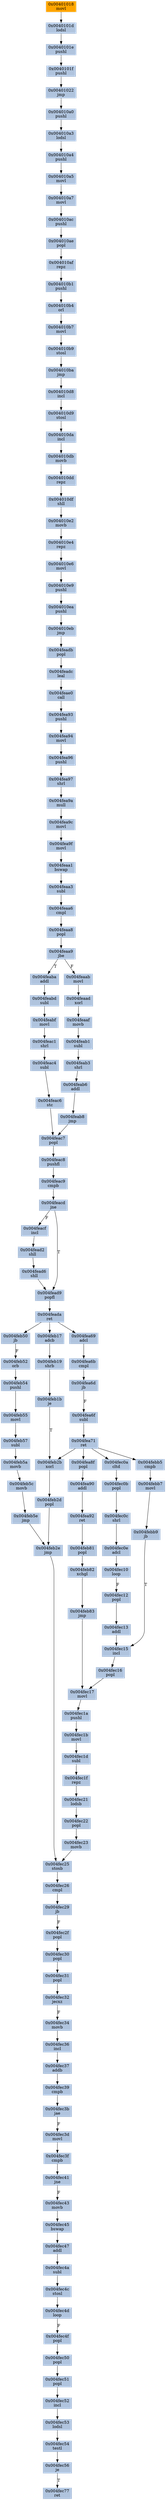 strict digraph G {
	graph [bgcolor=transparent,
		name=G
	];
	node [color=lightsteelblue,
		fillcolor=lightsteelblue,
		shape=rectangle,
		style=filled
	];
	"0x004010e6"	[label="0x004010e6
movl"];
	"0x004010e9"	[label="0x004010e9
pushl"];
	"0x004010e6" -> "0x004010e9"	[color="#000000"];
	"0x004010a4"	[label="0x004010a4
pushl"];
	"0x004010a5"	[label="0x004010a5
movl"];
	"0x004010a4" -> "0x004010a5"	[color="#000000"];
	"0x004feaaf"	[label="0x004feaaf
movb"];
	"0x004feab1"	[label="0x004feab1
subl"];
	"0x004feaaf" -> "0x004feab1"	[color="#000000"];
	"0x004feadc"	[label="0x004feadc
leal"];
	"0x004feae0"	[label="0x004feae0
call"];
	"0x004feadc" -> "0x004feae0"	[color="#000000"];
	"0x004010e4"	[label="0x004010e4
repz"];
	"0x004010e4" -> "0x004010e6"	[color="#000000"];
	"0x004feb81"	[label="0x004feb81
popl"];
	"0x004feb82"	[label="0x004feb82
xchgl"];
	"0x004feb81" -> "0x004feb82"	[color="#000000"];
	"0x004feb2e"	[label="0x004feb2e
jmp"];
	"0x004fec25"	[label="0x004fec25
stosb"];
	"0x004feb2e" -> "0x004fec25"	[color="#000000"];
	"0x004feacd"	[label="0x004feacd
jne"];
	"0x004feacf"	[label="0x004feacf
incl"];
	"0x004feacd" -> "0x004feacf"	[color="#000000",
		label=F];
	"0x004fead9"	[label="0x004fead9
popfl"];
	"0x004feacd" -> "0x004fead9"	[color="#000000",
		label=T];
	"0x004fea6f"	[label="0x004fea6f
subl"];
	"0x004fea71"	[label="0x004fea71
ret"];
	"0x004fea6f" -> "0x004fea71"	[color="#000000"];
	"0x004010e2"	[label="0x004010e2
movb"];
	"0x004010e2" -> "0x004010e4"	[color="#000000"];
	"0x004fec34"	[label="0x004fec34
movb"];
	"0x004fec36"	[label="0x004fec36
incl"];
	"0x004fec34" -> "0x004fec36"	[color="#000000"];
	"0x004fea8f"	[label="0x004fea8f
popl"];
	"0x004fea90"	[label="0x004fea90
addl"];
	"0x004fea8f" -> "0x004fea90"	[color="#000000"];
	"0x004fea9f"	[label="0x004fea9f
movl"];
	"0x004feaa1"	[label="0x004feaa1
bswap"];
	"0x004fea9f" -> "0x004feaa1"	[color="#000000"];
	"0x004010af"	[label="0x004010af
repz"];
	"0x004010b1"	[label="0x004010b1
pushl"];
	"0x004010af" -> "0x004010b1"	[color="#000000"];
	"0x004feb83"	[label="0x004feb83
jmp"];
	"0x004feb82" -> "0x004feb83"	[color="#000000"];
	"0x004fec30"	[label="0x004fec30
popl"];
	"0x004fec31"	[label="0x004fec31
popl"];
	"0x004fec30" -> "0x004fec31"	[color="#000000"];
	"0x004010da"	[label="0x004010da
incl"];
	"0x004010db"	[label="0x004010db
movb"];
	"0x004010da" -> "0x004010db"	[color="#000000"];
	"0x004feb19"	[label="0x004feb19
shrb"];
	"0x004feb1b"	[label="0x004feb1b
je"];
	"0x004feb19" -> "0x004feb1b"	[color="#000000"];
	"0x004feac7"	[label="0x004feac7
popl"];
	"0x004feac8"	[label="0x004feac8
pushfl"];
	"0x004feac7" -> "0x004feac8"	[color="#000000"];
	"0x004010b4"	[label="0x004010b4
orl"];
	"0x004010b1" -> "0x004010b4"	[color="#000000"];
	"0x004feb5c"	[label="0x004feb5c
movb"];
	"0x004feb5e"	[label="0x004feb5e
jmp"];
	"0x004feb5c" -> "0x004feb5e"	[color="#000000"];
	"0x004fec23"	[label="0x004fec23
movb"];
	"0x004fec23" -> "0x004fec25"	[color="#000000"];
	"0x004fec54"	[label="0x004fec54
testl"];
	"0x004fec56"	[label="0x004fec56
je"];
	"0x004fec54" -> "0x004fec56"	[color="#000000"];
	"0x004fec17"	[label="0x004fec17
movl"];
	"0x004feb83" -> "0x004fec17"	[color="#000000"];
	"0x004feac9"	[label="0x004feac9
cmpb"];
	"0x004feac9" -> "0x004feacd"	[color="#000000"];
	"0x004fec21"	[label="0x004fec21
lodsb"];
	"0x004fec22"	[label="0x004fec22
popl"];
	"0x004fec21" -> "0x004fec22"	[color="#000000"];
	"0x004fea9c"	[label="0x004fea9c
movl"];
	"0x004fea9c" -> "0x004fea9f"	[color="#000000"];
	"0x004fec53"	[label="0x004fec53
lodsl"];
	"0x004fec53" -> "0x004fec54"	[color="#000000"];
	"0x004feaa3"	[label="0x004feaa3
subl"];
	"0x004feaa6"	[label="0x004feaa6
cmpl"];
	"0x004feaa3" -> "0x004feaa6"	[color="#000000"];
	"0x004feb54"	[label="0x004feb54
pushl"];
	"0x004feb55"	[label="0x004feb55
movl"];
	"0x004feb54" -> "0x004feb55"	[color="#000000"];
	"0x004fec4c"	[label="0x004fec4c
stosl"];
	"0x004fec4d"	[label="0x004fec4d
loop"];
	"0x004fec4c" -> "0x004fec4d"	[color="#000000"];
	"0x004010dd"	[label="0x004010dd
repz"];
	"0x004010df"	[label="0x004010df
shll"];
	"0x004010dd" -> "0x004010df"	[color="#000000"];
	"0x00401022"	[label="0x00401022
jmp"];
	"0x004010a0"	[label="0x004010a0
pushl"];
	"0x00401022" -> "0x004010a0"	[color="#000000"];
	"0x004feb52"	[label="0x004feb52
orb"];
	"0x004feb52" -> "0x004feb54"	[color="#000000"];
	"0x004feabd"	[label="0x004feabd
subl"];
	"0x004feabf"	[label="0x004feabf
movl"];
	"0x004feabd" -> "0x004feabf"	[color="#000000"];
	"0x004fead2"	[label="0x004fead2
shll"];
	"0x004feacf" -> "0x004fead2"	[color="#000000"];
	"0x004fec26"	[label="0x004fec26
cmpl"];
	"0x004fec29"	[label="0x004fec29
jb"];
	"0x004fec26" -> "0x004fec29"	[color="#000000"];
	"0x004fec25" -> "0x004fec26"	[color="#000000"];
	"0x004febb7"	[label="0x004febb7
movl"];
	"0x004febb9"	[label="0x004febb9
jb"];
	"0x004febb7" -> "0x004febb9"	[color="#000000"];
	"0x0040101d"	[label="0x0040101d
lodsl"];
	"0x0040101e"	[label="0x0040101e
pushl"];
	"0x0040101d" -> "0x0040101e"	[color="#000000"];
	"0x004feb57"	[label="0x004feb57
subl"];
	"0x004feb5a"	[label="0x004feb5a
movb"];
	"0x004feb57" -> "0x004feb5a"	[color="#000000"];
	"0x004fec3f"	[label="0x004fec3f
cmpb"];
	"0x004fec41"	[label="0x004fec41
jne"];
	"0x004fec3f" -> "0x004fec41"	[color="#000000"];
	"0x004feaad"	[label="0x004feaad
xorl"];
	"0x004feaad" -> "0x004feaaf"	[color="#000000"];
	"0x004fec32"	[label="0x004fec32
jecxz"];
	"0x004fec31" -> "0x004fec32"	[color="#000000"];
	"0x004fec2f"	[label="0x004fec2f
popl"];
	"0x004fec2f" -> "0x004fec30"	[color="#000000"];
	"0x004010a7"	[label="0x004010a7
movl"];
	"0x004010a5" -> "0x004010a7"	[color="#000000"];
	"0x004010a3"	[label="0x004010a3
lodsl"];
	"0x004010a0" -> "0x004010a3"	[color="#000000"];
	"0x004fec51"	[label="0x004fec51
popl"];
	"0x004fec52"	[label="0x004fec52
incl"];
	"0x004fec51" -> "0x004fec52"	[color="#000000"];
	"0x004fec47"	[label="0x004fec47
addl"];
	"0x004fec4a"	[label="0x004fec4a
subl"];
	"0x004fec47" -> "0x004fec4a"	[color="#000000"];
	"0x004fec43"	[label="0x004fec43
movb"];
	"0x004fec41" -> "0x004fec43"	[color="#000000",
		label=F];
	"0x004fea96"	[label="0x004fea96
pushl"];
	"0x004fea97"	[label="0x004fea97
shrl"];
	"0x004fea96" -> "0x004fea97"	[color="#000000"];
	"0x004fec1b"	[label="0x004fec1b
movl"];
	"0x004fec1d"	[label="0x004fec1d
subl"];
	"0x004fec1b" -> "0x004fec1d"	[color="#000000"];
	"0x004feab3"	[label="0x004feab3
shrl"];
	"0x004feab6"	[label="0x004feab6
addl"];
	"0x004feab3" -> "0x004feab6"	[color="#000000"];
	"0x004feab8"	[label="0x004feab8
jmp"];
	"0x004feab8" -> "0x004feac7"	[color="#000000"];
	"0x004fec12"	[label="0x004fec12
popl"];
	"0x004fec13"	[label="0x004fec13
addl"];
	"0x004fec12" -> "0x004fec13"	[color="#000000"];
	"0x004010df" -> "0x004010e2"	[color="#000000"];
	"0x004feb5a" -> "0x004feb5c"	[color="#000000"];
	"0x004fec77"	[label="0x004fec77
ret"];
	"0x004fec56" -> "0x004fec77"	[color="#000000",
		label=T];
	"0x004feab6" -> "0x004feab8"	[color="#000000"];
	"0x004010ac"	[label="0x004010ac
pushl"];
	"0x004010a7" -> "0x004010ac"	[color="#000000"];
	"0x004feb50"	[label="0x004feb50
jb"];
	"0x004feb50" -> "0x004feb52"	[color="#000000",
		label=F];
	"0x004010b7"	[label="0x004010b7
movl"];
	"0x004010b4" -> "0x004010b7"	[color="#000000"];
	"0x00401018"	[color=lightgrey,
		fillcolor=orange,
		label="0x00401018
movl"];
	"0x00401018" -> "0x0040101d"	[color="#000000"];
	"0x004010ae"	[label="0x004010ae
popl"];
	"0x004010ac" -> "0x004010ae"	[color="#000000"];
	"0x004fec32" -> "0x004fec34"	[color="#000000",
		label=F];
	"0x004feb2b"	[label="0x004feb2b
xorl"];
	"0x004feb1b" -> "0x004feb2b"	[color="#000000",
		label=T];
	"0x004fec39"	[label="0x004fec39
cmpb"];
	"0x004fec3b"	[label="0x004fec3b
jae"];
	"0x004fec39" -> "0x004fec3b"	[color="#000000"];
	"0x004feaa8"	[label="0x004feaa8
popl"];
	"0x004feaa9"	[label="0x004feaa9
jbe"];
	"0x004feaa8" -> "0x004feaa9"	[color="#000000"];
	"0x004fec0a"	[label="0x004fec0a
cltd"];
	"0x004fec0b"	[label="0x004fec0b
popl"];
	"0x004fec0a" -> "0x004fec0b"	[color="#000000"];
	"0x004fec4a" -> "0x004fec4c"	[color="#000000"];
	"0x004010ae" -> "0x004010af"	[color="#000000"];
	"0x004feac1"	[label="0x004feac1
shrl"];
	"0x004feabf" -> "0x004feac1"	[color="#000000"];
	"0x004feaba"	[label="0x004feaba
addl"];
	"0x004feaba" -> "0x004feabd"	[color="#000000"];
	"0x004fec0e"	[label="0x004fec0e
adcl"];
	"0x004fec10"	[label="0x004fec10
loop"];
	"0x004fec0e" -> "0x004fec10"	[color="#000000"];
	"0x004feaab"	[label="0x004feaab
movl"];
	"0x004feaab" -> "0x004feaad"	[color="#000000"];
	"0x004010ea"	[label="0x004010ea
pushl"];
	"0x004010e9" -> "0x004010ea"	[color="#000000"];
	"0x004feb17"	[label="0x004feb17
adcb"];
	"0x004feb17" -> "0x004feb19"	[color="#000000"];
	"0x004fec37"	[label="0x004fec37
addb"];
	"0x004fec37" -> "0x004fec39"	[color="#000000"];
	"0x004fec45"	[label="0x004fec45
bswap"];
	"0x004fec45" -> "0x004fec47"	[color="#000000"];
	"0x004fea9a"	[label="0x004fea9a
mull"];
	"0x004fea97" -> "0x004fea9a"	[color="#000000"];
	"0x004feb55" -> "0x004feb57"	[color="#000000"];
	"0x0040101f"	[label="0x0040101f
pushl"];
	"0x0040101e" -> "0x0040101f"	[color="#000000"];
	"0x004feada"	[label="0x004feada
ret"];
	"0x004feada" -> "0x004feb50"	[color="#000000"];
	"0x004feada" -> "0x004feb17"	[color="#000000"];
	"0x004fea69"	[label="0x004fea69
adcl"];
	"0x004feada" -> "0x004fea69"	[color="#000000"];
	"0x004fea6b"	[label="0x004fea6b
cmpl"];
	"0x004fea69" -> "0x004fea6b"	[color="#000000"];
	"0x004feaa1" -> "0x004feaa3"	[color="#000000"];
	"0x004fea9a" -> "0x004fea9c"	[color="#000000"];
	"0x004feb2d"	[label="0x004feb2d
popl"];
	"0x004feb2d" -> "0x004feb2e"	[color="#000000"];
	"0x004fec3d"	[label="0x004fec3d
movl"];
	"0x004fec3b" -> "0x004fec3d"	[color="#000000",
		label=F];
	"0x004fec15"	[label="0x004fec15
incl"];
	"0x004fec13" -> "0x004fec15"	[color="#000000"];
	"0x004010eb"	[label="0x004010eb
jmp"];
	"0x004010ea" -> "0x004010eb"	[color="#000000"];
	"0x004010db" -> "0x004010dd"	[color="#000000"];
	"0x004fec1a"	[label="0x004fec1a
pushl"];
	"0x004fec17" -> "0x004fec1a"	[color="#000000"];
	"0x004010d8"	[label="0x004010d8
incl"];
	"0x004010d9"	[label="0x004010d9
stosl"];
	"0x004010d8" -> "0x004010d9"	[color="#000000"];
	"0x004010d9" -> "0x004010da"	[color="#000000"];
	"0x004fea71" -> "0x004fea8f"	[color="#000000"];
	"0x004fea71" -> "0x004fec0a"	[color="#000000"];
	"0x004fea71" -> "0x004feb2b"	[color="#000000"];
	"0x004febb5"	[label="0x004febb5
cmpb"];
	"0x004fea71" -> "0x004febb5"	[color="#000000"];
	"0x004fec50"	[label="0x004fec50
popl"];
	"0x004fec50" -> "0x004fec51"	[color="#000000"];
	"0x004fead6"	[label="0x004fead6
shll"];
	"0x004fead2" -> "0x004fead6"	[color="#000000"];
	"0x004feb5e" -> "0x004feb2e"	[color="#000000"];
	"0x004010ba"	[label="0x004010ba
jmp"];
	"0x004010ba" -> "0x004010d8"	[color="#000000"];
	"0x004feb2b" -> "0x004feb2d"	[color="#000000"];
	"0x004feac6"	[label="0x004feac6
stc"];
	"0x004feac6" -> "0x004feac7"	[color="#000000"];
	"0x0040101f" -> "0x00401022"	[color="#000000"];
	"0x004fec1a" -> "0x004fec1b"	[color="#000000"];
	"0x004fea92"	[label="0x004fea92
ret"];
	"0x004fea90" -> "0x004fea92"	[color="#000000"];
	"0x004feadb"	[label="0x004feadb
popl"];
	"0x004010eb" -> "0x004feadb"	[color="#000000"];
	"0x004fead9" -> "0x004feada"	[color="#000000"];
	"0x004fea92" -> "0x004feb81"	[color="#000000"];
	"0x004fec10" -> "0x004fec12"	[color="#000000",
		label=F];
	"0x004fec22" -> "0x004fec23"	[color="#000000"];
	"0x004010b9"	[label="0x004010b9
stosl"];
	"0x004010b7" -> "0x004010b9"	[color="#000000"];
	"0x004fead6" -> "0x004fead9"	[color="#000000"];
	"0x004fec36" -> "0x004fec37"	[color="#000000"];
	"0x004febb9" -> "0x004fec15"	[color="#000000",
		label=T];
	"0x004fec3d" -> "0x004fec3f"	[color="#000000"];
	"0x004feab1" -> "0x004feab3"	[color="#000000"];
	"0x004fec4f"	[label="0x004fec4f
popl"];
	"0x004fec4d" -> "0x004fec4f"	[color="#000000",
		label=F];
	"0x004fec29" -> "0x004fec2f"	[color="#000000",
		label=F];
	"0x004feac4"	[label="0x004feac4
subl"];
	"0x004feac4" -> "0x004feac6"	[color="#000000"];
	"0x004feadb" -> "0x004feadc"	[color="#000000"];
	"0x004feaa9" -> "0x004feaba"	[color="#000000",
		label=T];
	"0x004feaa9" -> "0x004feaab"	[color="#000000",
		label=F];
	"0x004feac8" -> "0x004feac9"	[color="#000000"];
	"0x004fec16"	[label="0x004fec16
popl"];
	"0x004fec15" -> "0x004fec16"	[color="#000000"];
	"0x004fec1f"	[label="0x004fec1f
repz"];
	"0x004fec1f" -> "0x004fec21"	[color="#000000"];
	"0x004fec0c"	[label="0x004fec0c
shrl"];
	"0x004fec0b" -> "0x004fec0c"	[color="#000000"];
	"0x004fec16" -> "0x004fec17"	[color="#000000"];
	"0x004feac1" -> "0x004feac4"	[color="#000000"];
	"0x004fec0c" -> "0x004fec0e"	[color="#000000"];
	"0x004fea94"	[label="0x004fea94
movl"];
	"0x004fea94" -> "0x004fea96"	[color="#000000"];
	"0x004fec52" -> "0x004fec53"	[color="#000000"];
	"0x004fea6d"	[label="0x004fea6d
jb"];
	"0x004fea6b" -> "0x004fea6d"	[color="#000000"];
	"0x004febb5" -> "0x004febb7"	[color="#000000"];
	"0x004fea6d" -> "0x004fea6f"	[color="#000000",
		label=F];
	"0x004fec43" -> "0x004fec45"	[color="#000000"];
	"0x004fec1d" -> "0x004fec1f"	[color="#000000"];
	"0x004fea93"	[label="0x004fea93
pushl"];
	"0x004fea93" -> "0x004fea94"	[color="#000000"];
	"0x004010b9" -> "0x004010ba"	[color="#000000"];
	"0x004feae0" -> "0x004fea93"	[color="#000000"];
	"0x004010a3" -> "0x004010a4"	[color="#000000"];
	"0x004feaa6" -> "0x004feaa8"	[color="#000000"];
	"0x004fec4f" -> "0x004fec50"	[color="#000000"];
}
